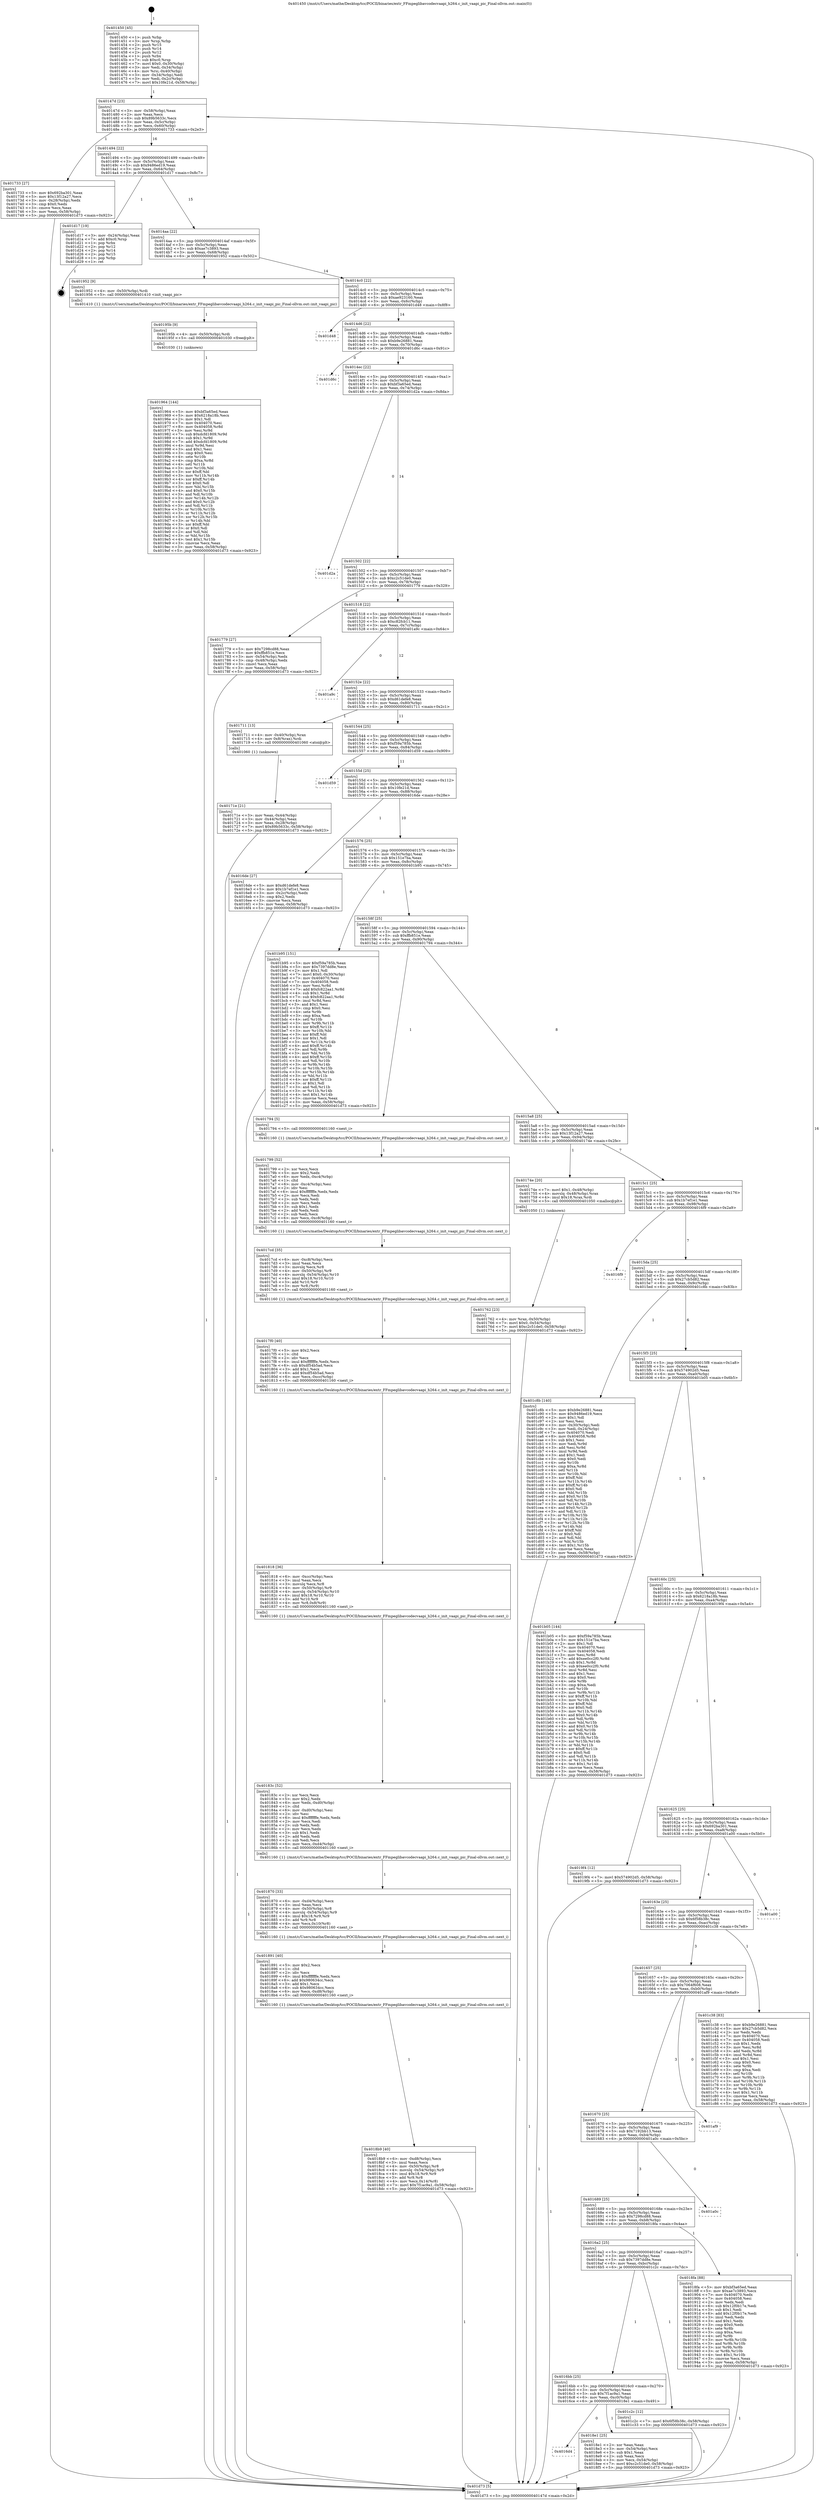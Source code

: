digraph "0x401450" {
  label = "0x401450 (/mnt/c/Users/mathe/Desktop/tcc/POCII/binaries/extr_FFmpeglibavcodecvaapi_h264.c_init_vaapi_pic_Final-ollvm.out::main(0))"
  labelloc = "t"
  node[shape=record]

  Entry [label="",width=0.3,height=0.3,shape=circle,fillcolor=black,style=filled]
  "0x40147d" [label="{
     0x40147d [23]\l
     | [instrs]\l
     &nbsp;&nbsp;0x40147d \<+3\>: mov -0x58(%rbp),%eax\l
     &nbsp;&nbsp;0x401480 \<+2\>: mov %eax,%ecx\l
     &nbsp;&nbsp;0x401482 \<+6\>: sub $0x89b5633c,%ecx\l
     &nbsp;&nbsp;0x401488 \<+3\>: mov %eax,-0x5c(%rbp)\l
     &nbsp;&nbsp;0x40148b \<+3\>: mov %ecx,-0x60(%rbp)\l
     &nbsp;&nbsp;0x40148e \<+6\>: je 0000000000401733 \<main+0x2e3\>\l
  }"]
  "0x401733" [label="{
     0x401733 [27]\l
     | [instrs]\l
     &nbsp;&nbsp;0x401733 \<+5\>: mov $0x692ba301,%eax\l
     &nbsp;&nbsp;0x401738 \<+5\>: mov $0x13f12a27,%ecx\l
     &nbsp;&nbsp;0x40173d \<+3\>: mov -0x28(%rbp),%edx\l
     &nbsp;&nbsp;0x401740 \<+3\>: cmp $0x0,%edx\l
     &nbsp;&nbsp;0x401743 \<+3\>: cmove %ecx,%eax\l
     &nbsp;&nbsp;0x401746 \<+3\>: mov %eax,-0x58(%rbp)\l
     &nbsp;&nbsp;0x401749 \<+5\>: jmp 0000000000401d73 \<main+0x923\>\l
  }"]
  "0x401494" [label="{
     0x401494 [22]\l
     | [instrs]\l
     &nbsp;&nbsp;0x401494 \<+5\>: jmp 0000000000401499 \<main+0x49\>\l
     &nbsp;&nbsp;0x401499 \<+3\>: mov -0x5c(%rbp),%eax\l
     &nbsp;&nbsp;0x40149c \<+5\>: sub $0x9486ed19,%eax\l
     &nbsp;&nbsp;0x4014a1 \<+3\>: mov %eax,-0x64(%rbp)\l
     &nbsp;&nbsp;0x4014a4 \<+6\>: je 0000000000401d17 \<main+0x8c7\>\l
  }"]
  Exit [label="",width=0.3,height=0.3,shape=circle,fillcolor=black,style=filled,peripheries=2]
  "0x401d17" [label="{
     0x401d17 [19]\l
     | [instrs]\l
     &nbsp;&nbsp;0x401d17 \<+3\>: mov -0x24(%rbp),%eax\l
     &nbsp;&nbsp;0x401d1a \<+7\>: add $0xc0,%rsp\l
     &nbsp;&nbsp;0x401d21 \<+1\>: pop %rbx\l
     &nbsp;&nbsp;0x401d22 \<+2\>: pop %r12\l
     &nbsp;&nbsp;0x401d24 \<+2\>: pop %r14\l
     &nbsp;&nbsp;0x401d26 \<+2\>: pop %r15\l
     &nbsp;&nbsp;0x401d28 \<+1\>: pop %rbp\l
     &nbsp;&nbsp;0x401d29 \<+1\>: ret\l
  }"]
  "0x4014aa" [label="{
     0x4014aa [22]\l
     | [instrs]\l
     &nbsp;&nbsp;0x4014aa \<+5\>: jmp 00000000004014af \<main+0x5f\>\l
     &nbsp;&nbsp;0x4014af \<+3\>: mov -0x5c(%rbp),%eax\l
     &nbsp;&nbsp;0x4014b2 \<+5\>: sub $0xae7c3893,%eax\l
     &nbsp;&nbsp;0x4014b7 \<+3\>: mov %eax,-0x68(%rbp)\l
     &nbsp;&nbsp;0x4014ba \<+6\>: je 0000000000401952 \<main+0x502\>\l
  }"]
  "0x401964" [label="{
     0x401964 [144]\l
     | [instrs]\l
     &nbsp;&nbsp;0x401964 \<+5\>: mov $0xbf3a65ed,%eax\l
     &nbsp;&nbsp;0x401969 \<+5\>: mov $0x6218a18b,%ecx\l
     &nbsp;&nbsp;0x40196e \<+2\>: mov $0x1,%dl\l
     &nbsp;&nbsp;0x401970 \<+7\>: mov 0x404070,%esi\l
     &nbsp;&nbsp;0x401977 \<+8\>: mov 0x404058,%r8d\l
     &nbsp;&nbsp;0x40197f \<+3\>: mov %esi,%r9d\l
     &nbsp;&nbsp;0x401982 \<+7\>: sub $0xdcfd1809,%r9d\l
     &nbsp;&nbsp;0x401989 \<+4\>: sub $0x1,%r9d\l
     &nbsp;&nbsp;0x40198d \<+7\>: add $0xdcfd1809,%r9d\l
     &nbsp;&nbsp;0x401994 \<+4\>: imul %r9d,%esi\l
     &nbsp;&nbsp;0x401998 \<+3\>: and $0x1,%esi\l
     &nbsp;&nbsp;0x40199b \<+3\>: cmp $0x0,%esi\l
     &nbsp;&nbsp;0x40199e \<+4\>: sete %r10b\l
     &nbsp;&nbsp;0x4019a2 \<+4\>: cmp $0xa,%r8d\l
     &nbsp;&nbsp;0x4019a6 \<+4\>: setl %r11b\l
     &nbsp;&nbsp;0x4019aa \<+3\>: mov %r10b,%bl\l
     &nbsp;&nbsp;0x4019ad \<+3\>: xor $0xff,%bl\l
     &nbsp;&nbsp;0x4019b0 \<+3\>: mov %r11b,%r14b\l
     &nbsp;&nbsp;0x4019b3 \<+4\>: xor $0xff,%r14b\l
     &nbsp;&nbsp;0x4019b7 \<+3\>: xor $0x0,%dl\l
     &nbsp;&nbsp;0x4019ba \<+3\>: mov %bl,%r15b\l
     &nbsp;&nbsp;0x4019bd \<+4\>: and $0x0,%r15b\l
     &nbsp;&nbsp;0x4019c1 \<+3\>: and %dl,%r10b\l
     &nbsp;&nbsp;0x4019c4 \<+3\>: mov %r14b,%r12b\l
     &nbsp;&nbsp;0x4019c7 \<+4\>: and $0x0,%r12b\l
     &nbsp;&nbsp;0x4019cb \<+3\>: and %dl,%r11b\l
     &nbsp;&nbsp;0x4019ce \<+3\>: or %r10b,%r15b\l
     &nbsp;&nbsp;0x4019d1 \<+3\>: or %r11b,%r12b\l
     &nbsp;&nbsp;0x4019d4 \<+3\>: xor %r12b,%r15b\l
     &nbsp;&nbsp;0x4019d7 \<+3\>: or %r14b,%bl\l
     &nbsp;&nbsp;0x4019da \<+3\>: xor $0xff,%bl\l
     &nbsp;&nbsp;0x4019dd \<+3\>: or $0x0,%dl\l
     &nbsp;&nbsp;0x4019e0 \<+2\>: and %dl,%bl\l
     &nbsp;&nbsp;0x4019e2 \<+3\>: or %bl,%r15b\l
     &nbsp;&nbsp;0x4019e5 \<+4\>: test $0x1,%r15b\l
     &nbsp;&nbsp;0x4019e9 \<+3\>: cmovne %ecx,%eax\l
     &nbsp;&nbsp;0x4019ec \<+3\>: mov %eax,-0x58(%rbp)\l
     &nbsp;&nbsp;0x4019ef \<+5\>: jmp 0000000000401d73 \<main+0x923\>\l
  }"]
  "0x401952" [label="{
     0x401952 [9]\l
     | [instrs]\l
     &nbsp;&nbsp;0x401952 \<+4\>: mov -0x50(%rbp),%rdi\l
     &nbsp;&nbsp;0x401956 \<+5\>: call 0000000000401410 \<init_vaapi_pic\>\l
     | [calls]\l
     &nbsp;&nbsp;0x401410 \{1\} (/mnt/c/Users/mathe/Desktop/tcc/POCII/binaries/extr_FFmpeglibavcodecvaapi_h264.c_init_vaapi_pic_Final-ollvm.out::init_vaapi_pic)\l
  }"]
  "0x4014c0" [label="{
     0x4014c0 [22]\l
     | [instrs]\l
     &nbsp;&nbsp;0x4014c0 \<+5\>: jmp 00000000004014c5 \<main+0x75\>\l
     &nbsp;&nbsp;0x4014c5 \<+3\>: mov -0x5c(%rbp),%eax\l
     &nbsp;&nbsp;0x4014c8 \<+5\>: sub $0xae923160,%eax\l
     &nbsp;&nbsp;0x4014cd \<+3\>: mov %eax,-0x6c(%rbp)\l
     &nbsp;&nbsp;0x4014d0 \<+6\>: je 0000000000401d48 \<main+0x8f8\>\l
  }"]
  "0x40195b" [label="{
     0x40195b [9]\l
     | [instrs]\l
     &nbsp;&nbsp;0x40195b \<+4\>: mov -0x50(%rbp),%rdi\l
     &nbsp;&nbsp;0x40195f \<+5\>: call 0000000000401030 \<free@plt\>\l
     | [calls]\l
     &nbsp;&nbsp;0x401030 \{1\} (unknown)\l
  }"]
  "0x401d48" [label="{
     0x401d48\l
  }", style=dashed]
  "0x4014d6" [label="{
     0x4014d6 [22]\l
     | [instrs]\l
     &nbsp;&nbsp;0x4014d6 \<+5\>: jmp 00000000004014db \<main+0x8b\>\l
     &nbsp;&nbsp;0x4014db \<+3\>: mov -0x5c(%rbp),%eax\l
     &nbsp;&nbsp;0x4014de \<+5\>: sub $0xb9e26881,%eax\l
     &nbsp;&nbsp;0x4014e3 \<+3\>: mov %eax,-0x70(%rbp)\l
     &nbsp;&nbsp;0x4014e6 \<+6\>: je 0000000000401d6c \<main+0x91c\>\l
  }"]
  "0x4016d4" [label="{
     0x4016d4\l
  }", style=dashed]
  "0x401d6c" [label="{
     0x401d6c\l
  }", style=dashed]
  "0x4014ec" [label="{
     0x4014ec [22]\l
     | [instrs]\l
     &nbsp;&nbsp;0x4014ec \<+5\>: jmp 00000000004014f1 \<main+0xa1\>\l
     &nbsp;&nbsp;0x4014f1 \<+3\>: mov -0x5c(%rbp),%eax\l
     &nbsp;&nbsp;0x4014f4 \<+5\>: sub $0xbf3a65ed,%eax\l
     &nbsp;&nbsp;0x4014f9 \<+3\>: mov %eax,-0x74(%rbp)\l
     &nbsp;&nbsp;0x4014fc \<+6\>: je 0000000000401d2a \<main+0x8da\>\l
  }"]
  "0x4018e1" [label="{
     0x4018e1 [25]\l
     | [instrs]\l
     &nbsp;&nbsp;0x4018e1 \<+2\>: xor %eax,%eax\l
     &nbsp;&nbsp;0x4018e3 \<+3\>: mov -0x54(%rbp),%ecx\l
     &nbsp;&nbsp;0x4018e6 \<+3\>: sub $0x1,%eax\l
     &nbsp;&nbsp;0x4018e9 \<+2\>: sub %eax,%ecx\l
     &nbsp;&nbsp;0x4018eb \<+3\>: mov %ecx,-0x54(%rbp)\l
     &nbsp;&nbsp;0x4018ee \<+7\>: movl $0xc2c51de0,-0x58(%rbp)\l
     &nbsp;&nbsp;0x4018f5 \<+5\>: jmp 0000000000401d73 \<main+0x923\>\l
  }"]
  "0x401d2a" [label="{
     0x401d2a\l
  }", style=dashed]
  "0x401502" [label="{
     0x401502 [22]\l
     | [instrs]\l
     &nbsp;&nbsp;0x401502 \<+5\>: jmp 0000000000401507 \<main+0xb7\>\l
     &nbsp;&nbsp;0x401507 \<+3\>: mov -0x5c(%rbp),%eax\l
     &nbsp;&nbsp;0x40150a \<+5\>: sub $0xc2c51de0,%eax\l
     &nbsp;&nbsp;0x40150f \<+3\>: mov %eax,-0x78(%rbp)\l
     &nbsp;&nbsp;0x401512 \<+6\>: je 0000000000401779 \<main+0x329\>\l
  }"]
  "0x4016bb" [label="{
     0x4016bb [25]\l
     | [instrs]\l
     &nbsp;&nbsp;0x4016bb \<+5\>: jmp 00000000004016c0 \<main+0x270\>\l
     &nbsp;&nbsp;0x4016c0 \<+3\>: mov -0x5c(%rbp),%eax\l
     &nbsp;&nbsp;0x4016c3 \<+5\>: sub $0x7f1ac9a1,%eax\l
     &nbsp;&nbsp;0x4016c8 \<+6\>: mov %eax,-0xc0(%rbp)\l
     &nbsp;&nbsp;0x4016ce \<+6\>: je 00000000004018e1 \<main+0x491\>\l
  }"]
  "0x401779" [label="{
     0x401779 [27]\l
     | [instrs]\l
     &nbsp;&nbsp;0x401779 \<+5\>: mov $0x7298cd88,%eax\l
     &nbsp;&nbsp;0x40177e \<+5\>: mov $0xffb851e,%ecx\l
     &nbsp;&nbsp;0x401783 \<+3\>: mov -0x54(%rbp),%edx\l
     &nbsp;&nbsp;0x401786 \<+3\>: cmp -0x48(%rbp),%edx\l
     &nbsp;&nbsp;0x401789 \<+3\>: cmovl %ecx,%eax\l
     &nbsp;&nbsp;0x40178c \<+3\>: mov %eax,-0x58(%rbp)\l
     &nbsp;&nbsp;0x40178f \<+5\>: jmp 0000000000401d73 \<main+0x923\>\l
  }"]
  "0x401518" [label="{
     0x401518 [22]\l
     | [instrs]\l
     &nbsp;&nbsp;0x401518 \<+5\>: jmp 000000000040151d \<main+0xcd\>\l
     &nbsp;&nbsp;0x40151d \<+3\>: mov -0x5c(%rbp),%eax\l
     &nbsp;&nbsp;0x401520 \<+5\>: sub $0xc82fcb11,%eax\l
     &nbsp;&nbsp;0x401525 \<+3\>: mov %eax,-0x7c(%rbp)\l
     &nbsp;&nbsp;0x401528 \<+6\>: je 0000000000401a9c \<main+0x64c\>\l
  }"]
  "0x401c2c" [label="{
     0x401c2c [12]\l
     | [instrs]\l
     &nbsp;&nbsp;0x401c2c \<+7\>: movl $0x6f58b38c,-0x58(%rbp)\l
     &nbsp;&nbsp;0x401c33 \<+5\>: jmp 0000000000401d73 \<main+0x923\>\l
  }"]
  "0x401a9c" [label="{
     0x401a9c\l
  }", style=dashed]
  "0x40152e" [label="{
     0x40152e [22]\l
     | [instrs]\l
     &nbsp;&nbsp;0x40152e \<+5\>: jmp 0000000000401533 \<main+0xe3\>\l
     &nbsp;&nbsp;0x401533 \<+3\>: mov -0x5c(%rbp),%eax\l
     &nbsp;&nbsp;0x401536 \<+5\>: sub $0xd61defe8,%eax\l
     &nbsp;&nbsp;0x40153b \<+3\>: mov %eax,-0x80(%rbp)\l
     &nbsp;&nbsp;0x40153e \<+6\>: je 0000000000401711 \<main+0x2c1\>\l
  }"]
  "0x4016a2" [label="{
     0x4016a2 [25]\l
     | [instrs]\l
     &nbsp;&nbsp;0x4016a2 \<+5\>: jmp 00000000004016a7 \<main+0x257\>\l
     &nbsp;&nbsp;0x4016a7 \<+3\>: mov -0x5c(%rbp),%eax\l
     &nbsp;&nbsp;0x4016aa \<+5\>: sub $0x7397dd8e,%eax\l
     &nbsp;&nbsp;0x4016af \<+6\>: mov %eax,-0xbc(%rbp)\l
     &nbsp;&nbsp;0x4016b5 \<+6\>: je 0000000000401c2c \<main+0x7dc\>\l
  }"]
  "0x401711" [label="{
     0x401711 [13]\l
     | [instrs]\l
     &nbsp;&nbsp;0x401711 \<+4\>: mov -0x40(%rbp),%rax\l
     &nbsp;&nbsp;0x401715 \<+4\>: mov 0x8(%rax),%rdi\l
     &nbsp;&nbsp;0x401719 \<+5\>: call 0000000000401060 \<atoi@plt\>\l
     | [calls]\l
     &nbsp;&nbsp;0x401060 \{1\} (unknown)\l
  }"]
  "0x401544" [label="{
     0x401544 [25]\l
     | [instrs]\l
     &nbsp;&nbsp;0x401544 \<+5\>: jmp 0000000000401549 \<main+0xf9\>\l
     &nbsp;&nbsp;0x401549 \<+3\>: mov -0x5c(%rbp),%eax\l
     &nbsp;&nbsp;0x40154c \<+5\>: sub $0xf59a785b,%eax\l
     &nbsp;&nbsp;0x401551 \<+6\>: mov %eax,-0x84(%rbp)\l
     &nbsp;&nbsp;0x401557 \<+6\>: je 0000000000401d59 \<main+0x909\>\l
  }"]
  "0x4018fa" [label="{
     0x4018fa [88]\l
     | [instrs]\l
     &nbsp;&nbsp;0x4018fa \<+5\>: mov $0xbf3a65ed,%eax\l
     &nbsp;&nbsp;0x4018ff \<+5\>: mov $0xae7c3893,%ecx\l
     &nbsp;&nbsp;0x401904 \<+7\>: mov 0x404070,%edx\l
     &nbsp;&nbsp;0x40190b \<+7\>: mov 0x404058,%esi\l
     &nbsp;&nbsp;0x401912 \<+2\>: mov %edx,%edi\l
     &nbsp;&nbsp;0x401914 \<+6\>: sub $0x12f0b17e,%edi\l
     &nbsp;&nbsp;0x40191a \<+3\>: sub $0x1,%edi\l
     &nbsp;&nbsp;0x40191d \<+6\>: add $0x12f0b17e,%edi\l
     &nbsp;&nbsp;0x401923 \<+3\>: imul %edi,%edx\l
     &nbsp;&nbsp;0x401926 \<+3\>: and $0x1,%edx\l
     &nbsp;&nbsp;0x401929 \<+3\>: cmp $0x0,%edx\l
     &nbsp;&nbsp;0x40192c \<+4\>: sete %r8b\l
     &nbsp;&nbsp;0x401930 \<+3\>: cmp $0xa,%esi\l
     &nbsp;&nbsp;0x401933 \<+4\>: setl %r9b\l
     &nbsp;&nbsp;0x401937 \<+3\>: mov %r8b,%r10b\l
     &nbsp;&nbsp;0x40193a \<+3\>: and %r9b,%r10b\l
     &nbsp;&nbsp;0x40193d \<+3\>: xor %r9b,%r8b\l
     &nbsp;&nbsp;0x401940 \<+3\>: or %r8b,%r10b\l
     &nbsp;&nbsp;0x401943 \<+4\>: test $0x1,%r10b\l
     &nbsp;&nbsp;0x401947 \<+3\>: cmovne %ecx,%eax\l
     &nbsp;&nbsp;0x40194a \<+3\>: mov %eax,-0x58(%rbp)\l
     &nbsp;&nbsp;0x40194d \<+5\>: jmp 0000000000401d73 \<main+0x923\>\l
  }"]
  "0x401d59" [label="{
     0x401d59\l
  }", style=dashed]
  "0x40155d" [label="{
     0x40155d [25]\l
     | [instrs]\l
     &nbsp;&nbsp;0x40155d \<+5\>: jmp 0000000000401562 \<main+0x112\>\l
     &nbsp;&nbsp;0x401562 \<+3\>: mov -0x5c(%rbp),%eax\l
     &nbsp;&nbsp;0x401565 \<+5\>: sub $0x10fe21d,%eax\l
     &nbsp;&nbsp;0x40156a \<+6\>: mov %eax,-0x88(%rbp)\l
     &nbsp;&nbsp;0x401570 \<+6\>: je 00000000004016de \<main+0x28e\>\l
  }"]
  "0x401689" [label="{
     0x401689 [25]\l
     | [instrs]\l
     &nbsp;&nbsp;0x401689 \<+5\>: jmp 000000000040168e \<main+0x23e\>\l
     &nbsp;&nbsp;0x40168e \<+3\>: mov -0x5c(%rbp),%eax\l
     &nbsp;&nbsp;0x401691 \<+5\>: sub $0x7298cd88,%eax\l
     &nbsp;&nbsp;0x401696 \<+6\>: mov %eax,-0xb8(%rbp)\l
     &nbsp;&nbsp;0x40169c \<+6\>: je 00000000004018fa \<main+0x4aa\>\l
  }"]
  "0x4016de" [label="{
     0x4016de [27]\l
     | [instrs]\l
     &nbsp;&nbsp;0x4016de \<+5\>: mov $0xd61defe8,%eax\l
     &nbsp;&nbsp;0x4016e3 \<+5\>: mov $0x1b7ef1e1,%ecx\l
     &nbsp;&nbsp;0x4016e8 \<+3\>: mov -0x2c(%rbp),%edx\l
     &nbsp;&nbsp;0x4016eb \<+3\>: cmp $0x2,%edx\l
     &nbsp;&nbsp;0x4016ee \<+3\>: cmovne %ecx,%eax\l
     &nbsp;&nbsp;0x4016f1 \<+3\>: mov %eax,-0x58(%rbp)\l
     &nbsp;&nbsp;0x4016f4 \<+5\>: jmp 0000000000401d73 \<main+0x923\>\l
  }"]
  "0x401576" [label="{
     0x401576 [25]\l
     | [instrs]\l
     &nbsp;&nbsp;0x401576 \<+5\>: jmp 000000000040157b \<main+0x12b\>\l
     &nbsp;&nbsp;0x40157b \<+3\>: mov -0x5c(%rbp),%eax\l
     &nbsp;&nbsp;0x40157e \<+5\>: sub $0x151e7ba,%eax\l
     &nbsp;&nbsp;0x401583 \<+6\>: mov %eax,-0x8c(%rbp)\l
     &nbsp;&nbsp;0x401589 \<+6\>: je 0000000000401b95 \<main+0x745\>\l
  }"]
  "0x401d73" [label="{
     0x401d73 [5]\l
     | [instrs]\l
     &nbsp;&nbsp;0x401d73 \<+5\>: jmp 000000000040147d \<main+0x2d\>\l
  }"]
  "0x401450" [label="{
     0x401450 [45]\l
     | [instrs]\l
     &nbsp;&nbsp;0x401450 \<+1\>: push %rbp\l
     &nbsp;&nbsp;0x401451 \<+3\>: mov %rsp,%rbp\l
     &nbsp;&nbsp;0x401454 \<+2\>: push %r15\l
     &nbsp;&nbsp;0x401456 \<+2\>: push %r14\l
     &nbsp;&nbsp;0x401458 \<+2\>: push %r12\l
     &nbsp;&nbsp;0x40145a \<+1\>: push %rbx\l
     &nbsp;&nbsp;0x40145b \<+7\>: sub $0xc0,%rsp\l
     &nbsp;&nbsp;0x401462 \<+7\>: movl $0x0,-0x30(%rbp)\l
     &nbsp;&nbsp;0x401469 \<+3\>: mov %edi,-0x34(%rbp)\l
     &nbsp;&nbsp;0x40146c \<+4\>: mov %rsi,-0x40(%rbp)\l
     &nbsp;&nbsp;0x401470 \<+3\>: mov -0x34(%rbp),%edi\l
     &nbsp;&nbsp;0x401473 \<+3\>: mov %edi,-0x2c(%rbp)\l
     &nbsp;&nbsp;0x401476 \<+7\>: movl $0x10fe21d,-0x58(%rbp)\l
  }"]
  "0x40171e" [label="{
     0x40171e [21]\l
     | [instrs]\l
     &nbsp;&nbsp;0x40171e \<+3\>: mov %eax,-0x44(%rbp)\l
     &nbsp;&nbsp;0x401721 \<+3\>: mov -0x44(%rbp),%eax\l
     &nbsp;&nbsp;0x401724 \<+3\>: mov %eax,-0x28(%rbp)\l
     &nbsp;&nbsp;0x401727 \<+7\>: movl $0x89b5633c,-0x58(%rbp)\l
     &nbsp;&nbsp;0x40172e \<+5\>: jmp 0000000000401d73 \<main+0x923\>\l
  }"]
  "0x401a0c" [label="{
     0x401a0c\l
  }", style=dashed]
  "0x401b95" [label="{
     0x401b95 [151]\l
     | [instrs]\l
     &nbsp;&nbsp;0x401b95 \<+5\>: mov $0xf59a785b,%eax\l
     &nbsp;&nbsp;0x401b9a \<+5\>: mov $0x7397dd8e,%ecx\l
     &nbsp;&nbsp;0x401b9f \<+2\>: mov $0x1,%dl\l
     &nbsp;&nbsp;0x401ba1 \<+7\>: movl $0x0,-0x30(%rbp)\l
     &nbsp;&nbsp;0x401ba8 \<+7\>: mov 0x404070,%esi\l
     &nbsp;&nbsp;0x401baf \<+7\>: mov 0x404058,%edi\l
     &nbsp;&nbsp;0x401bb6 \<+3\>: mov %esi,%r8d\l
     &nbsp;&nbsp;0x401bb9 \<+7\>: add $0xfc822aa1,%r8d\l
     &nbsp;&nbsp;0x401bc0 \<+4\>: sub $0x1,%r8d\l
     &nbsp;&nbsp;0x401bc4 \<+7\>: sub $0xfc822aa1,%r8d\l
     &nbsp;&nbsp;0x401bcb \<+4\>: imul %r8d,%esi\l
     &nbsp;&nbsp;0x401bcf \<+3\>: and $0x1,%esi\l
     &nbsp;&nbsp;0x401bd2 \<+3\>: cmp $0x0,%esi\l
     &nbsp;&nbsp;0x401bd5 \<+4\>: sete %r9b\l
     &nbsp;&nbsp;0x401bd9 \<+3\>: cmp $0xa,%edi\l
     &nbsp;&nbsp;0x401bdc \<+4\>: setl %r10b\l
     &nbsp;&nbsp;0x401be0 \<+3\>: mov %r9b,%r11b\l
     &nbsp;&nbsp;0x401be3 \<+4\>: xor $0xff,%r11b\l
     &nbsp;&nbsp;0x401be7 \<+3\>: mov %r10b,%bl\l
     &nbsp;&nbsp;0x401bea \<+3\>: xor $0xff,%bl\l
     &nbsp;&nbsp;0x401bed \<+3\>: xor $0x1,%dl\l
     &nbsp;&nbsp;0x401bf0 \<+3\>: mov %r11b,%r14b\l
     &nbsp;&nbsp;0x401bf3 \<+4\>: and $0xff,%r14b\l
     &nbsp;&nbsp;0x401bf7 \<+3\>: and %dl,%r9b\l
     &nbsp;&nbsp;0x401bfa \<+3\>: mov %bl,%r15b\l
     &nbsp;&nbsp;0x401bfd \<+4\>: and $0xff,%r15b\l
     &nbsp;&nbsp;0x401c01 \<+3\>: and %dl,%r10b\l
     &nbsp;&nbsp;0x401c04 \<+3\>: or %r9b,%r14b\l
     &nbsp;&nbsp;0x401c07 \<+3\>: or %r10b,%r15b\l
     &nbsp;&nbsp;0x401c0a \<+3\>: xor %r15b,%r14b\l
     &nbsp;&nbsp;0x401c0d \<+3\>: or %bl,%r11b\l
     &nbsp;&nbsp;0x401c10 \<+4\>: xor $0xff,%r11b\l
     &nbsp;&nbsp;0x401c14 \<+3\>: or $0x1,%dl\l
     &nbsp;&nbsp;0x401c17 \<+3\>: and %dl,%r11b\l
     &nbsp;&nbsp;0x401c1a \<+3\>: or %r11b,%r14b\l
     &nbsp;&nbsp;0x401c1d \<+4\>: test $0x1,%r14b\l
     &nbsp;&nbsp;0x401c21 \<+3\>: cmovne %ecx,%eax\l
     &nbsp;&nbsp;0x401c24 \<+3\>: mov %eax,-0x58(%rbp)\l
     &nbsp;&nbsp;0x401c27 \<+5\>: jmp 0000000000401d73 \<main+0x923\>\l
  }"]
  "0x40158f" [label="{
     0x40158f [25]\l
     | [instrs]\l
     &nbsp;&nbsp;0x40158f \<+5\>: jmp 0000000000401594 \<main+0x144\>\l
     &nbsp;&nbsp;0x401594 \<+3\>: mov -0x5c(%rbp),%eax\l
     &nbsp;&nbsp;0x401597 \<+5\>: sub $0xffb851e,%eax\l
     &nbsp;&nbsp;0x40159c \<+6\>: mov %eax,-0x90(%rbp)\l
     &nbsp;&nbsp;0x4015a2 \<+6\>: je 0000000000401794 \<main+0x344\>\l
  }"]
  "0x401670" [label="{
     0x401670 [25]\l
     | [instrs]\l
     &nbsp;&nbsp;0x401670 \<+5\>: jmp 0000000000401675 \<main+0x225\>\l
     &nbsp;&nbsp;0x401675 \<+3\>: mov -0x5c(%rbp),%eax\l
     &nbsp;&nbsp;0x401678 \<+5\>: sub $0x7192bb13,%eax\l
     &nbsp;&nbsp;0x40167d \<+6\>: mov %eax,-0xb4(%rbp)\l
     &nbsp;&nbsp;0x401683 \<+6\>: je 0000000000401a0c \<main+0x5bc\>\l
  }"]
  "0x401794" [label="{
     0x401794 [5]\l
     | [instrs]\l
     &nbsp;&nbsp;0x401794 \<+5\>: call 0000000000401160 \<next_i\>\l
     | [calls]\l
     &nbsp;&nbsp;0x401160 \{1\} (/mnt/c/Users/mathe/Desktop/tcc/POCII/binaries/extr_FFmpeglibavcodecvaapi_h264.c_init_vaapi_pic_Final-ollvm.out::next_i)\l
  }"]
  "0x4015a8" [label="{
     0x4015a8 [25]\l
     | [instrs]\l
     &nbsp;&nbsp;0x4015a8 \<+5\>: jmp 00000000004015ad \<main+0x15d\>\l
     &nbsp;&nbsp;0x4015ad \<+3\>: mov -0x5c(%rbp),%eax\l
     &nbsp;&nbsp;0x4015b0 \<+5\>: sub $0x13f12a27,%eax\l
     &nbsp;&nbsp;0x4015b5 \<+6\>: mov %eax,-0x94(%rbp)\l
     &nbsp;&nbsp;0x4015bb \<+6\>: je 000000000040174e \<main+0x2fe\>\l
  }"]
  "0x401af9" [label="{
     0x401af9\l
  }", style=dashed]
  "0x40174e" [label="{
     0x40174e [20]\l
     | [instrs]\l
     &nbsp;&nbsp;0x40174e \<+7\>: movl $0x1,-0x48(%rbp)\l
     &nbsp;&nbsp;0x401755 \<+4\>: movslq -0x48(%rbp),%rax\l
     &nbsp;&nbsp;0x401759 \<+4\>: imul $0x18,%rax,%rdi\l
     &nbsp;&nbsp;0x40175d \<+5\>: call 0000000000401050 \<malloc@plt\>\l
     | [calls]\l
     &nbsp;&nbsp;0x401050 \{1\} (unknown)\l
  }"]
  "0x4015c1" [label="{
     0x4015c1 [25]\l
     | [instrs]\l
     &nbsp;&nbsp;0x4015c1 \<+5\>: jmp 00000000004015c6 \<main+0x176\>\l
     &nbsp;&nbsp;0x4015c6 \<+3\>: mov -0x5c(%rbp),%eax\l
     &nbsp;&nbsp;0x4015c9 \<+5\>: sub $0x1b7ef1e1,%eax\l
     &nbsp;&nbsp;0x4015ce \<+6\>: mov %eax,-0x98(%rbp)\l
     &nbsp;&nbsp;0x4015d4 \<+6\>: je 00000000004016f9 \<main+0x2a9\>\l
  }"]
  "0x401762" [label="{
     0x401762 [23]\l
     | [instrs]\l
     &nbsp;&nbsp;0x401762 \<+4\>: mov %rax,-0x50(%rbp)\l
     &nbsp;&nbsp;0x401766 \<+7\>: movl $0x0,-0x54(%rbp)\l
     &nbsp;&nbsp;0x40176d \<+7\>: movl $0xc2c51de0,-0x58(%rbp)\l
     &nbsp;&nbsp;0x401774 \<+5\>: jmp 0000000000401d73 \<main+0x923\>\l
  }"]
  "0x401799" [label="{
     0x401799 [52]\l
     | [instrs]\l
     &nbsp;&nbsp;0x401799 \<+2\>: xor %ecx,%ecx\l
     &nbsp;&nbsp;0x40179b \<+5\>: mov $0x2,%edx\l
     &nbsp;&nbsp;0x4017a0 \<+6\>: mov %edx,-0xc4(%rbp)\l
     &nbsp;&nbsp;0x4017a6 \<+1\>: cltd\l
     &nbsp;&nbsp;0x4017a7 \<+6\>: mov -0xc4(%rbp),%esi\l
     &nbsp;&nbsp;0x4017ad \<+2\>: idiv %esi\l
     &nbsp;&nbsp;0x4017af \<+6\>: imul $0xfffffffe,%edx,%edx\l
     &nbsp;&nbsp;0x4017b5 \<+2\>: mov %ecx,%edi\l
     &nbsp;&nbsp;0x4017b7 \<+2\>: sub %edx,%edi\l
     &nbsp;&nbsp;0x4017b9 \<+2\>: mov %ecx,%edx\l
     &nbsp;&nbsp;0x4017bb \<+3\>: sub $0x1,%edx\l
     &nbsp;&nbsp;0x4017be \<+2\>: add %edx,%edi\l
     &nbsp;&nbsp;0x4017c0 \<+2\>: sub %edi,%ecx\l
     &nbsp;&nbsp;0x4017c2 \<+6\>: mov %ecx,-0xc8(%rbp)\l
     &nbsp;&nbsp;0x4017c8 \<+5\>: call 0000000000401160 \<next_i\>\l
     | [calls]\l
     &nbsp;&nbsp;0x401160 \{1\} (/mnt/c/Users/mathe/Desktop/tcc/POCII/binaries/extr_FFmpeglibavcodecvaapi_h264.c_init_vaapi_pic_Final-ollvm.out::next_i)\l
  }"]
  "0x4017cd" [label="{
     0x4017cd [35]\l
     | [instrs]\l
     &nbsp;&nbsp;0x4017cd \<+6\>: mov -0xc8(%rbp),%ecx\l
     &nbsp;&nbsp;0x4017d3 \<+3\>: imul %eax,%ecx\l
     &nbsp;&nbsp;0x4017d6 \<+3\>: movslq %ecx,%r8\l
     &nbsp;&nbsp;0x4017d9 \<+4\>: mov -0x50(%rbp),%r9\l
     &nbsp;&nbsp;0x4017dd \<+4\>: movslq -0x54(%rbp),%r10\l
     &nbsp;&nbsp;0x4017e1 \<+4\>: imul $0x18,%r10,%r10\l
     &nbsp;&nbsp;0x4017e5 \<+3\>: add %r10,%r9\l
     &nbsp;&nbsp;0x4017e8 \<+3\>: mov %r8,(%r9)\l
     &nbsp;&nbsp;0x4017eb \<+5\>: call 0000000000401160 \<next_i\>\l
     | [calls]\l
     &nbsp;&nbsp;0x401160 \{1\} (/mnt/c/Users/mathe/Desktop/tcc/POCII/binaries/extr_FFmpeglibavcodecvaapi_h264.c_init_vaapi_pic_Final-ollvm.out::next_i)\l
  }"]
  "0x4017f0" [label="{
     0x4017f0 [40]\l
     | [instrs]\l
     &nbsp;&nbsp;0x4017f0 \<+5\>: mov $0x2,%ecx\l
     &nbsp;&nbsp;0x4017f5 \<+1\>: cltd\l
     &nbsp;&nbsp;0x4017f6 \<+2\>: idiv %ecx\l
     &nbsp;&nbsp;0x4017f8 \<+6\>: imul $0xfffffffe,%edx,%ecx\l
     &nbsp;&nbsp;0x4017fe \<+6\>: sub $0xdf54b5ad,%ecx\l
     &nbsp;&nbsp;0x401804 \<+3\>: add $0x1,%ecx\l
     &nbsp;&nbsp;0x401807 \<+6\>: add $0xdf54b5ad,%ecx\l
     &nbsp;&nbsp;0x40180d \<+6\>: mov %ecx,-0xcc(%rbp)\l
     &nbsp;&nbsp;0x401813 \<+5\>: call 0000000000401160 \<next_i\>\l
     | [calls]\l
     &nbsp;&nbsp;0x401160 \{1\} (/mnt/c/Users/mathe/Desktop/tcc/POCII/binaries/extr_FFmpeglibavcodecvaapi_h264.c_init_vaapi_pic_Final-ollvm.out::next_i)\l
  }"]
  "0x401818" [label="{
     0x401818 [36]\l
     | [instrs]\l
     &nbsp;&nbsp;0x401818 \<+6\>: mov -0xcc(%rbp),%ecx\l
     &nbsp;&nbsp;0x40181e \<+3\>: imul %eax,%ecx\l
     &nbsp;&nbsp;0x401821 \<+3\>: movslq %ecx,%r8\l
     &nbsp;&nbsp;0x401824 \<+4\>: mov -0x50(%rbp),%r9\l
     &nbsp;&nbsp;0x401828 \<+4\>: movslq -0x54(%rbp),%r10\l
     &nbsp;&nbsp;0x40182c \<+4\>: imul $0x18,%r10,%r10\l
     &nbsp;&nbsp;0x401830 \<+3\>: add %r10,%r9\l
     &nbsp;&nbsp;0x401833 \<+4\>: mov %r8,0x8(%r9)\l
     &nbsp;&nbsp;0x401837 \<+5\>: call 0000000000401160 \<next_i\>\l
     | [calls]\l
     &nbsp;&nbsp;0x401160 \{1\} (/mnt/c/Users/mathe/Desktop/tcc/POCII/binaries/extr_FFmpeglibavcodecvaapi_h264.c_init_vaapi_pic_Final-ollvm.out::next_i)\l
  }"]
  "0x40183c" [label="{
     0x40183c [52]\l
     | [instrs]\l
     &nbsp;&nbsp;0x40183c \<+2\>: xor %ecx,%ecx\l
     &nbsp;&nbsp;0x40183e \<+5\>: mov $0x2,%edx\l
     &nbsp;&nbsp;0x401843 \<+6\>: mov %edx,-0xd0(%rbp)\l
     &nbsp;&nbsp;0x401849 \<+1\>: cltd\l
     &nbsp;&nbsp;0x40184a \<+6\>: mov -0xd0(%rbp),%esi\l
     &nbsp;&nbsp;0x401850 \<+2\>: idiv %esi\l
     &nbsp;&nbsp;0x401852 \<+6\>: imul $0xfffffffe,%edx,%edx\l
     &nbsp;&nbsp;0x401858 \<+2\>: mov %ecx,%edi\l
     &nbsp;&nbsp;0x40185a \<+2\>: sub %edx,%edi\l
     &nbsp;&nbsp;0x40185c \<+2\>: mov %ecx,%edx\l
     &nbsp;&nbsp;0x40185e \<+3\>: sub $0x1,%edx\l
     &nbsp;&nbsp;0x401861 \<+2\>: add %edx,%edi\l
     &nbsp;&nbsp;0x401863 \<+2\>: sub %edi,%ecx\l
     &nbsp;&nbsp;0x401865 \<+6\>: mov %ecx,-0xd4(%rbp)\l
     &nbsp;&nbsp;0x40186b \<+5\>: call 0000000000401160 \<next_i\>\l
     | [calls]\l
     &nbsp;&nbsp;0x401160 \{1\} (/mnt/c/Users/mathe/Desktop/tcc/POCII/binaries/extr_FFmpeglibavcodecvaapi_h264.c_init_vaapi_pic_Final-ollvm.out::next_i)\l
  }"]
  "0x401870" [label="{
     0x401870 [33]\l
     | [instrs]\l
     &nbsp;&nbsp;0x401870 \<+6\>: mov -0xd4(%rbp),%ecx\l
     &nbsp;&nbsp;0x401876 \<+3\>: imul %eax,%ecx\l
     &nbsp;&nbsp;0x401879 \<+4\>: mov -0x50(%rbp),%r8\l
     &nbsp;&nbsp;0x40187d \<+4\>: movslq -0x54(%rbp),%r9\l
     &nbsp;&nbsp;0x401881 \<+4\>: imul $0x18,%r9,%r9\l
     &nbsp;&nbsp;0x401885 \<+3\>: add %r9,%r8\l
     &nbsp;&nbsp;0x401888 \<+4\>: mov %ecx,0x10(%r8)\l
     &nbsp;&nbsp;0x40188c \<+5\>: call 0000000000401160 \<next_i\>\l
     | [calls]\l
     &nbsp;&nbsp;0x401160 \{1\} (/mnt/c/Users/mathe/Desktop/tcc/POCII/binaries/extr_FFmpeglibavcodecvaapi_h264.c_init_vaapi_pic_Final-ollvm.out::next_i)\l
  }"]
  "0x401891" [label="{
     0x401891 [40]\l
     | [instrs]\l
     &nbsp;&nbsp;0x401891 \<+5\>: mov $0x2,%ecx\l
     &nbsp;&nbsp;0x401896 \<+1\>: cltd\l
     &nbsp;&nbsp;0x401897 \<+2\>: idiv %ecx\l
     &nbsp;&nbsp;0x401899 \<+6\>: imul $0xfffffffe,%edx,%ecx\l
     &nbsp;&nbsp;0x40189f \<+6\>: add $0x980634cc,%ecx\l
     &nbsp;&nbsp;0x4018a5 \<+3\>: add $0x1,%ecx\l
     &nbsp;&nbsp;0x4018a8 \<+6\>: sub $0x980634cc,%ecx\l
     &nbsp;&nbsp;0x4018ae \<+6\>: mov %ecx,-0xd8(%rbp)\l
     &nbsp;&nbsp;0x4018b4 \<+5\>: call 0000000000401160 \<next_i\>\l
     | [calls]\l
     &nbsp;&nbsp;0x401160 \{1\} (/mnt/c/Users/mathe/Desktop/tcc/POCII/binaries/extr_FFmpeglibavcodecvaapi_h264.c_init_vaapi_pic_Final-ollvm.out::next_i)\l
  }"]
  "0x4018b9" [label="{
     0x4018b9 [40]\l
     | [instrs]\l
     &nbsp;&nbsp;0x4018b9 \<+6\>: mov -0xd8(%rbp),%ecx\l
     &nbsp;&nbsp;0x4018bf \<+3\>: imul %eax,%ecx\l
     &nbsp;&nbsp;0x4018c2 \<+4\>: mov -0x50(%rbp),%r8\l
     &nbsp;&nbsp;0x4018c6 \<+4\>: movslq -0x54(%rbp),%r9\l
     &nbsp;&nbsp;0x4018ca \<+4\>: imul $0x18,%r9,%r9\l
     &nbsp;&nbsp;0x4018ce \<+3\>: add %r9,%r8\l
     &nbsp;&nbsp;0x4018d1 \<+4\>: mov %ecx,0x14(%r8)\l
     &nbsp;&nbsp;0x4018d5 \<+7\>: movl $0x7f1ac9a1,-0x58(%rbp)\l
     &nbsp;&nbsp;0x4018dc \<+5\>: jmp 0000000000401d73 \<main+0x923\>\l
  }"]
  "0x401657" [label="{
     0x401657 [25]\l
     | [instrs]\l
     &nbsp;&nbsp;0x401657 \<+5\>: jmp 000000000040165c \<main+0x20c\>\l
     &nbsp;&nbsp;0x40165c \<+3\>: mov -0x5c(%rbp),%eax\l
     &nbsp;&nbsp;0x40165f \<+5\>: sub $0x7064f608,%eax\l
     &nbsp;&nbsp;0x401664 \<+6\>: mov %eax,-0xb0(%rbp)\l
     &nbsp;&nbsp;0x40166a \<+6\>: je 0000000000401af9 \<main+0x6a9\>\l
  }"]
  "0x4016f9" [label="{
     0x4016f9\l
  }", style=dashed]
  "0x4015da" [label="{
     0x4015da [25]\l
     | [instrs]\l
     &nbsp;&nbsp;0x4015da \<+5\>: jmp 00000000004015df \<main+0x18f\>\l
     &nbsp;&nbsp;0x4015df \<+3\>: mov -0x5c(%rbp),%eax\l
     &nbsp;&nbsp;0x4015e2 \<+5\>: sub $0x27cb5d82,%eax\l
     &nbsp;&nbsp;0x4015e7 \<+6\>: mov %eax,-0x9c(%rbp)\l
     &nbsp;&nbsp;0x4015ed \<+6\>: je 0000000000401c8b \<main+0x83b\>\l
  }"]
  "0x401c38" [label="{
     0x401c38 [83]\l
     | [instrs]\l
     &nbsp;&nbsp;0x401c38 \<+5\>: mov $0xb9e26881,%eax\l
     &nbsp;&nbsp;0x401c3d \<+5\>: mov $0x27cb5d82,%ecx\l
     &nbsp;&nbsp;0x401c42 \<+2\>: xor %edx,%edx\l
     &nbsp;&nbsp;0x401c44 \<+7\>: mov 0x404070,%esi\l
     &nbsp;&nbsp;0x401c4b \<+7\>: mov 0x404058,%edi\l
     &nbsp;&nbsp;0x401c52 \<+3\>: sub $0x1,%edx\l
     &nbsp;&nbsp;0x401c55 \<+3\>: mov %esi,%r8d\l
     &nbsp;&nbsp;0x401c58 \<+3\>: add %edx,%r8d\l
     &nbsp;&nbsp;0x401c5b \<+4\>: imul %r8d,%esi\l
     &nbsp;&nbsp;0x401c5f \<+3\>: and $0x1,%esi\l
     &nbsp;&nbsp;0x401c62 \<+3\>: cmp $0x0,%esi\l
     &nbsp;&nbsp;0x401c65 \<+4\>: sete %r9b\l
     &nbsp;&nbsp;0x401c69 \<+3\>: cmp $0xa,%edi\l
     &nbsp;&nbsp;0x401c6c \<+4\>: setl %r10b\l
     &nbsp;&nbsp;0x401c70 \<+3\>: mov %r9b,%r11b\l
     &nbsp;&nbsp;0x401c73 \<+3\>: and %r10b,%r11b\l
     &nbsp;&nbsp;0x401c76 \<+3\>: xor %r10b,%r9b\l
     &nbsp;&nbsp;0x401c79 \<+3\>: or %r9b,%r11b\l
     &nbsp;&nbsp;0x401c7c \<+4\>: test $0x1,%r11b\l
     &nbsp;&nbsp;0x401c80 \<+3\>: cmovne %ecx,%eax\l
     &nbsp;&nbsp;0x401c83 \<+3\>: mov %eax,-0x58(%rbp)\l
     &nbsp;&nbsp;0x401c86 \<+5\>: jmp 0000000000401d73 \<main+0x923\>\l
  }"]
  "0x401c8b" [label="{
     0x401c8b [140]\l
     | [instrs]\l
     &nbsp;&nbsp;0x401c8b \<+5\>: mov $0xb9e26881,%eax\l
     &nbsp;&nbsp;0x401c90 \<+5\>: mov $0x9486ed19,%ecx\l
     &nbsp;&nbsp;0x401c95 \<+2\>: mov $0x1,%dl\l
     &nbsp;&nbsp;0x401c97 \<+2\>: xor %esi,%esi\l
     &nbsp;&nbsp;0x401c99 \<+3\>: mov -0x30(%rbp),%edi\l
     &nbsp;&nbsp;0x401c9c \<+3\>: mov %edi,-0x24(%rbp)\l
     &nbsp;&nbsp;0x401c9f \<+7\>: mov 0x404070,%edi\l
     &nbsp;&nbsp;0x401ca6 \<+8\>: mov 0x404058,%r8d\l
     &nbsp;&nbsp;0x401cae \<+3\>: sub $0x1,%esi\l
     &nbsp;&nbsp;0x401cb1 \<+3\>: mov %edi,%r9d\l
     &nbsp;&nbsp;0x401cb4 \<+3\>: add %esi,%r9d\l
     &nbsp;&nbsp;0x401cb7 \<+4\>: imul %r9d,%edi\l
     &nbsp;&nbsp;0x401cbb \<+3\>: and $0x1,%edi\l
     &nbsp;&nbsp;0x401cbe \<+3\>: cmp $0x0,%edi\l
     &nbsp;&nbsp;0x401cc1 \<+4\>: sete %r10b\l
     &nbsp;&nbsp;0x401cc5 \<+4\>: cmp $0xa,%r8d\l
     &nbsp;&nbsp;0x401cc9 \<+4\>: setl %r11b\l
     &nbsp;&nbsp;0x401ccd \<+3\>: mov %r10b,%bl\l
     &nbsp;&nbsp;0x401cd0 \<+3\>: xor $0xff,%bl\l
     &nbsp;&nbsp;0x401cd3 \<+3\>: mov %r11b,%r14b\l
     &nbsp;&nbsp;0x401cd6 \<+4\>: xor $0xff,%r14b\l
     &nbsp;&nbsp;0x401cda \<+3\>: xor $0x0,%dl\l
     &nbsp;&nbsp;0x401cdd \<+3\>: mov %bl,%r15b\l
     &nbsp;&nbsp;0x401ce0 \<+4\>: and $0x0,%r15b\l
     &nbsp;&nbsp;0x401ce4 \<+3\>: and %dl,%r10b\l
     &nbsp;&nbsp;0x401ce7 \<+3\>: mov %r14b,%r12b\l
     &nbsp;&nbsp;0x401cea \<+4\>: and $0x0,%r12b\l
     &nbsp;&nbsp;0x401cee \<+3\>: and %dl,%r11b\l
     &nbsp;&nbsp;0x401cf1 \<+3\>: or %r10b,%r15b\l
     &nbsp;&nbsp;0x401cf4 \<+3\>: or %r11b,%r12b\l
     &nbsp;&nbsp;0x401cf7 \<+3\>: xor %r12b,%r15b\l
     &nbsp;&nbsp;0x401cfa \<+3\>: or %r14b,%bl\l
     &nbsp;&nbsp;0x401cfd \<+3\>: xor $0xff,%bl\l
     &nbsp;&nbsp;0x401d00 \<+3\>: or $0x0,%dl\l
     &nbsp;&nbsp;0x401d03 \<+2\>: and %dl,%bl\l
     &nbsp;&nbsp;0x401d05 \<+3\>: or %bl,%r15b\l
     &nbsp;&nbsp;0x401d08 \<+4\>: test $0x1,%r15b\l
     &nbsp;&nbsp;0x401d0c \<+3\>: cmovne %ecx,%eax\l
     &nbsp;&nbsp;0x401d0f \<+3\>: mov %eax,-0x58(%rbp)\l
     &nbsp;&nbsp;0x401d12 \<+5\>: jmp 0000000000401d73 \<main+0x923\>\l
  }"]
  "0x4015f3" [label="{
     0x4015f3 [25]\l
     | [instrs]\l
     &nbsp;&nbsp;0x4015f3 \<+5\>: jmp 00000000004015f8 \<main+0x1a8\>\l
     &nbsp;&nbsp;0x4015f8 \<+3\>: mov -0x5c(%rbp),%eax\l
     &nbsp;&nbsp;0x4015fb \<+5\>: sub $0x574902d5,%eax\l
     &nbsp;&nbsp;0x401600 \<+6\>: mov %eax,-0xa0(%rbp)\l
     &nbsp;&nbsp;0x401606 \<+6\>: je 0000000000401b05 \<main+0x6b5\>\l
  }"]
  "0x40163e" [label="{
     0x40163e [25]\l
     | [instrs]\l
     &nbsp;&nbsp;0x40163e \<+5\>: jmp 0000000000401643 \<main+0x1f3\>\l
     &nbsp;&nbsp;0x401643 \<+3\>: mov -0x5c(%rbp),%eax\l
     &nbsp;&nbsp;0x401646 \<+5\>: sub $0x6f58b38c,%eax\l
     &nbsp;&nbsp;0x40164b \<+6\>: mov %eax,-0xac(%rbp)\l
     &nbsp;&nbsp;0x401651 \<+6\>: je 0000000000401c38 \<main+0x7e8\>\l
  }"]
  "0x401b05" [label="{
     0x401b05 [144]\l
     | [instrs]\l
     &nbsp;&nbsp;0x401b05 \<+5\>: mov $0xf59a785b,%eax\l
     &nbsp;&nbsp;0x401b0a \<+5\>: mov $0x151e7ba,%ecx\l
     &nbsp;&nbsp;0x401b0f \<+2\>: mov $0x1,%dl\l
     &nbsp;&nbsp;0x401b11 \<+7\>: mov 0x404070,%esi\l
     &nbsp;&nbsp;0x401b18 \<+7\>: mov 0x404058,%edi\l
     &nbsp;&nbsp;0x401b1f \<+3\>: mov %esi,%r8d\l
     &nbsp;&nbsp;0x401b22 \<+7\>: add $0xee0cc2f0,%r8d\l
     &nbsp;&nbsp;0x401b29 \<+4\>: sub $0x1,%r8d\l
     &nbsp;&nbsp;0x401b2d \<+7\>: sub $0xee0cc2f0,%r8d\l
     &nbsp;&nbsp;0x401b34 \<+4\>: imul %r8d,%esi\l
     &nbsp;&nbsp;0x401b38 \<+3\>: and $0x1,%esi\l
     &nbsp;&nbsp;0x401b3b \<+3\>: cmp $0x0,%esi\l
     &nbsp;&nbsp;0x401b3e \<+4\>: sete %r9b\l
     &nbsp;&nbsp;0x401b42 \<+3\>: cmp $0xa,%edi\l
     &nbsp;&nbsp;0x401b45 \<+4\>: setl %r10b\l
     &nbsp;&nbsp;0x401b49 \<+3\>: mov %r9b,%r11b\l
     &nbsp;&nbsp;0x401b4c \<+4\>: xor $0xff,%r11b\l
     &nbsp;&nbsp;0x401b50 \<+3\>: mov %r10b,%bl\l
     &nbsp;&nbsp;0x401b53 \<+3\>: xor $0xff,%bl\l
     &nbsp;&nbsp;0x401b56 \<+3\>: xor $0x0,%dl\l
     &nbsp;&nbsp;0x401b59 \<+3\>: mov %r11b,%r14b\l
     &nbsp;&nbsp;0x401b5c \<+4\>: and $0x0,%r14b\l
     &nbsp;&nbsp;0x401b60 \<+3\>: and %dl,%r9b\l
     &nbsp;&nbsp;0x401b63 \<+3\>: mov %bl,%r15b\l
     &nbsp;&nbsp;0x401b66 \<+4\>: and $0x0,%r15b\l
     &nbsp;&nbsp;0x401b6a \<+3\>: and %dl,%r10b\l
     &nbsp;&nbsp;0x401b6d \<+3\>: or %r9b,%r14b\l
     &nbsp;&nbsp;0x401b70 \<+3\>: or %r10b,%r15b\l
     &nbsp;&nbsp;0x401b73 \<+3\>: xor %r15b,%r14b\l
     &nbsp;&nbsp;0x401b76 \<+3\>: or %bl,%r11b\l
     &nbsp;&nbsp;0x401b79 \<+4\>: xor $0xff,%r11b\l
     &nbsp;&nbsp;0x401b7d \<+3\>: or $0x0,%dl\l
     &nbsp;&nbsp;0x401b80 \<+3\>: and %dl,%r11b\l
     &nbsp;&nbsp;0x401b83 \<+3\>: or %r11b,%r14b\l
     &nbsp;&nbsp;0x401b86 \<+4\>: test $0x1,%r14b\l
     &nbsp;&nbsp;0x401b8a \<+3\>: cmovne %ecx,%eax\l
     &nbsp;&nbsp;0x401b8d \<+3\>: mov %eax,-0x58(%rbp)\l
     &nbsp;&nbsp;0x401b90 \<+5\>: jmp 0000000000401d73 \<main+0x923\>\l
  }"]
  "0x40160c" [label="{
     0x40160c [25]\l
     | [instrs]\l
     &nbsp;&nbsp;0x40160c \<+5\>: jmp 0000000000401611 \<main+0x1c1\>\l
     &nbsp;&nbsp;0x401611 \<+3\>: mov -0x5c(%rbp),%eax\l
     &nbsp;&nbsp;0x401614 \<+5\>: sub $0x6218a18b,%eax\l
     &nbsp;&nbsp;0x401619 \<+6\>: mov %eax,-0xa4(%rbp)\l
     &nbsp;&nbsp;0x40161f \<+6\>: je 00000000004019f4 \<main+0x5a4\>\l
  }"]
  "0x401a00" [label="{
     0x401a00\l
  }", style=dashed]
  "0x4019f4" [label="{
     0x4019f4 [12]\l
     | [instrs]\l
     &nbsp;&nbsp;0x4019f4 \<+7\>: movl $0x574902d5,-0x58(%rbp)\l
     &nbsp;&nbsp;0x4019fb \<+5\>: jmp 0000000000401d73 \<main+0x923\>\l
  }"]
  "0x401625" [label="{
     0x401625 [25]\l
     | [instrs]\l
     &nbsp;&nbsp;0x401625 \<+5\>: jmp 000000000040162a \<main+0x1da\>\l
     &nbsp;&nbsp;0x40162a \<+3\>: mov -0x5c(%rbp),%eax\l
     &nbsp;&nbsp;0x40162d \<+5\>: sub $0x692ba301,%eax\l
     &nbsp;&nbsp;0x401632 \<+6\>: mov %eax,-0xa8(%rbp)\l
     &nbsp;&nbsp;0x401638 \<+6\>: je 0000000000401a00 \<main+0x5b0\>\l
  }"]
  Entry -> "0x401450" [label=" 1"]
  "0x40147d" -> "0x401733" [label=" 1"]
  "0x40147d" -> "0x401494" [label=" 16"]
  "0x401d17" -> Exit [label=" 1"]
  "0x401494" -> "0x401d17" [label=" 1"]
  "0x401494" -> "0x4014aa" [label=" 15"]
  "0x401c8b" -> "0x401d73" [label=" 1"]
  "0x4014aa" -> "0x401952" [label=" 1"]
  "0x4014aa" -> "0x4014c0" [label=" 14"]
  "0x401c38" -> "0x401d73" [label=" 1"]
  "0x4014c0" -> "0x401d48" [label=" 0"]
  "0x4014c0" -> "0x4014d6" [label=" 14"]
  "0x401c2c" -> "0x401d73" [label=" 1"]
  "0x4014d6" -> "0x401d6c" [label=" 0"]
  "0x4014d6" -> "0x4014ec" [label=" 14"]
  "0x401b95" -> "0x401d73" [label=" 1"]
  "0x4014ec" -> "0x401d2a" [label=" 0"]
  "0x4014ec" -> "0x401502" [label=" 14"]
  "0x401b05" -> "0x401d73" [label=" 1"]
  "0x401502" -> "0x401779" [label=" 2"]
  "0x401502" -> "0x401518" [label=" 12"]
  "0x401964" -> "0x401d73" [label=" 1"]
  "0x401518" -> "0x401a9c" [label=" 0"]
  "0x401518" -> "0x40152e" [label=" 12"]
  "0x40195b" -> "0x401964" [label=" 1"]
  "0x40152e" -> "0x401711" [label=" 1"]
  "0x40152e" -> "0x401544" [label=" 11"]
  "0x4018fa" -> "0x401d73" [label=" 1"]
  "0x401544" -> "0x401d59" [label=" 0"]
  "0x401544" -> "0x40155d" [label=" 11"]
  "0x4018e1" -> "0x401d73" [label=" 1"]
  "0x40155d" -> "0x4016de" [label=" 1"]
  "0x40155d" -> "0x401576" [label=" 10"]
  "0x4016de" -> "0x401d73" [label=" 1"]
  "0x401450" -> "0x40147d" [label=" 1"]
  "0x401d73" -> "0x40147d" [label=" 16"]
  "0x401711" -> "0x40171e" [label=" 1"]
  "0x40171e" -> "0x401d73" [label=" 1"]
  "0x401733" -> "0x401d73" [label=" 1"]
  "0x4016bb" -> "0x4018e1" [label=" 1"]
  "0x401576" -> "0x401b95" [label=" 1"]
  "0x401576" -> "0x40158f" [label=" 9"]
  "0x4019f4" -> "0x401d73" [label=" 1"]
  "0x40158f" -> "0x401794" [label=" 1"]
  "0x40158f" -> "0x4015a8" [label=" 8"]
  "0x4016a2" -> "0x401c2c" [label=" 1"]
  "0x4015a8" -> "0x40174e" [label=" 1"]
  "0x4015a8" -> "0x4015c1" [label=" 7"]
  "0x40174e" -> "0x401762" [label=" 1"]
  "0x401762" -> "0x401d73" [label=" 1"]
  "0x401779" -> "0x401d73" [label=" 2"]
  "0x401794" -> "0x401799" [label=" 1"]
  "0x401799" -> "0x4017cd" [label=" 1"]
  "0x4017cd" -> "0x4017f0" [label=" 1"]
  "0x4017f0" -> "0x401818" [label=" 1"]
  "0x401818" -> "0x40183c" [label=" 1"]
  "0x40183c" -> "0x401870" [label=" 1"]
  "0x401870" -> "0x401891" [label=" 1"]
  "0x401891" -> "0x4018b9" [label=" 1"]
  "0x4018b9" -> "0x401d73" [label=" 1"]
  "0x401952" -> "0x40195b" [label=" 1"]
  "0x4015c1" -> "0x4016f9" [label=" 0"]
  "0x4015c1" -> "0x4015da" [label=" 7"]
  "0x401689" -> "0x4018fa" [label=" 1"]
  "0x4015da" -> "0x401c8b" [label=" 1"]
  "0x4015da" -> "0x4015f3" [label=" 6"]
  "0x4016bb" -> "0x4016d4" [label=" 0"]
  "0x4015f3" -> "0x401b05" [label=" 1"]
  "0x4015f3" -> "0x40160c" [label=" 5"]
  "0x401670" -> "0x401a0c" [label=" 0"]
  "0x40160c" -> "0x4019f4" [label=" 1"]
  "0x40160c" -> "0x401625" [label=" 4"]
  "0x4016a2" -> "0x4016bb" [label=" 1"]
  "0x401625" -> "0x401a00" [label=" 0"]
  "0x401625" -> "0x40163e" [label=" 4"]
  "0x401670" -> "0x401689" [label=" 3"]
  "0x40163e" -> "0x401c38" [label=" 1"]
  "0x40163e" -> "0x401657" [label=" 3"]
  "0x401689" -> "0x4016a2" [label=" 2"]
  "0x401657" -> "0x401af9" [label=" 0"]
  "0x401657" -> "0x401670" [label=" 3"]
}
